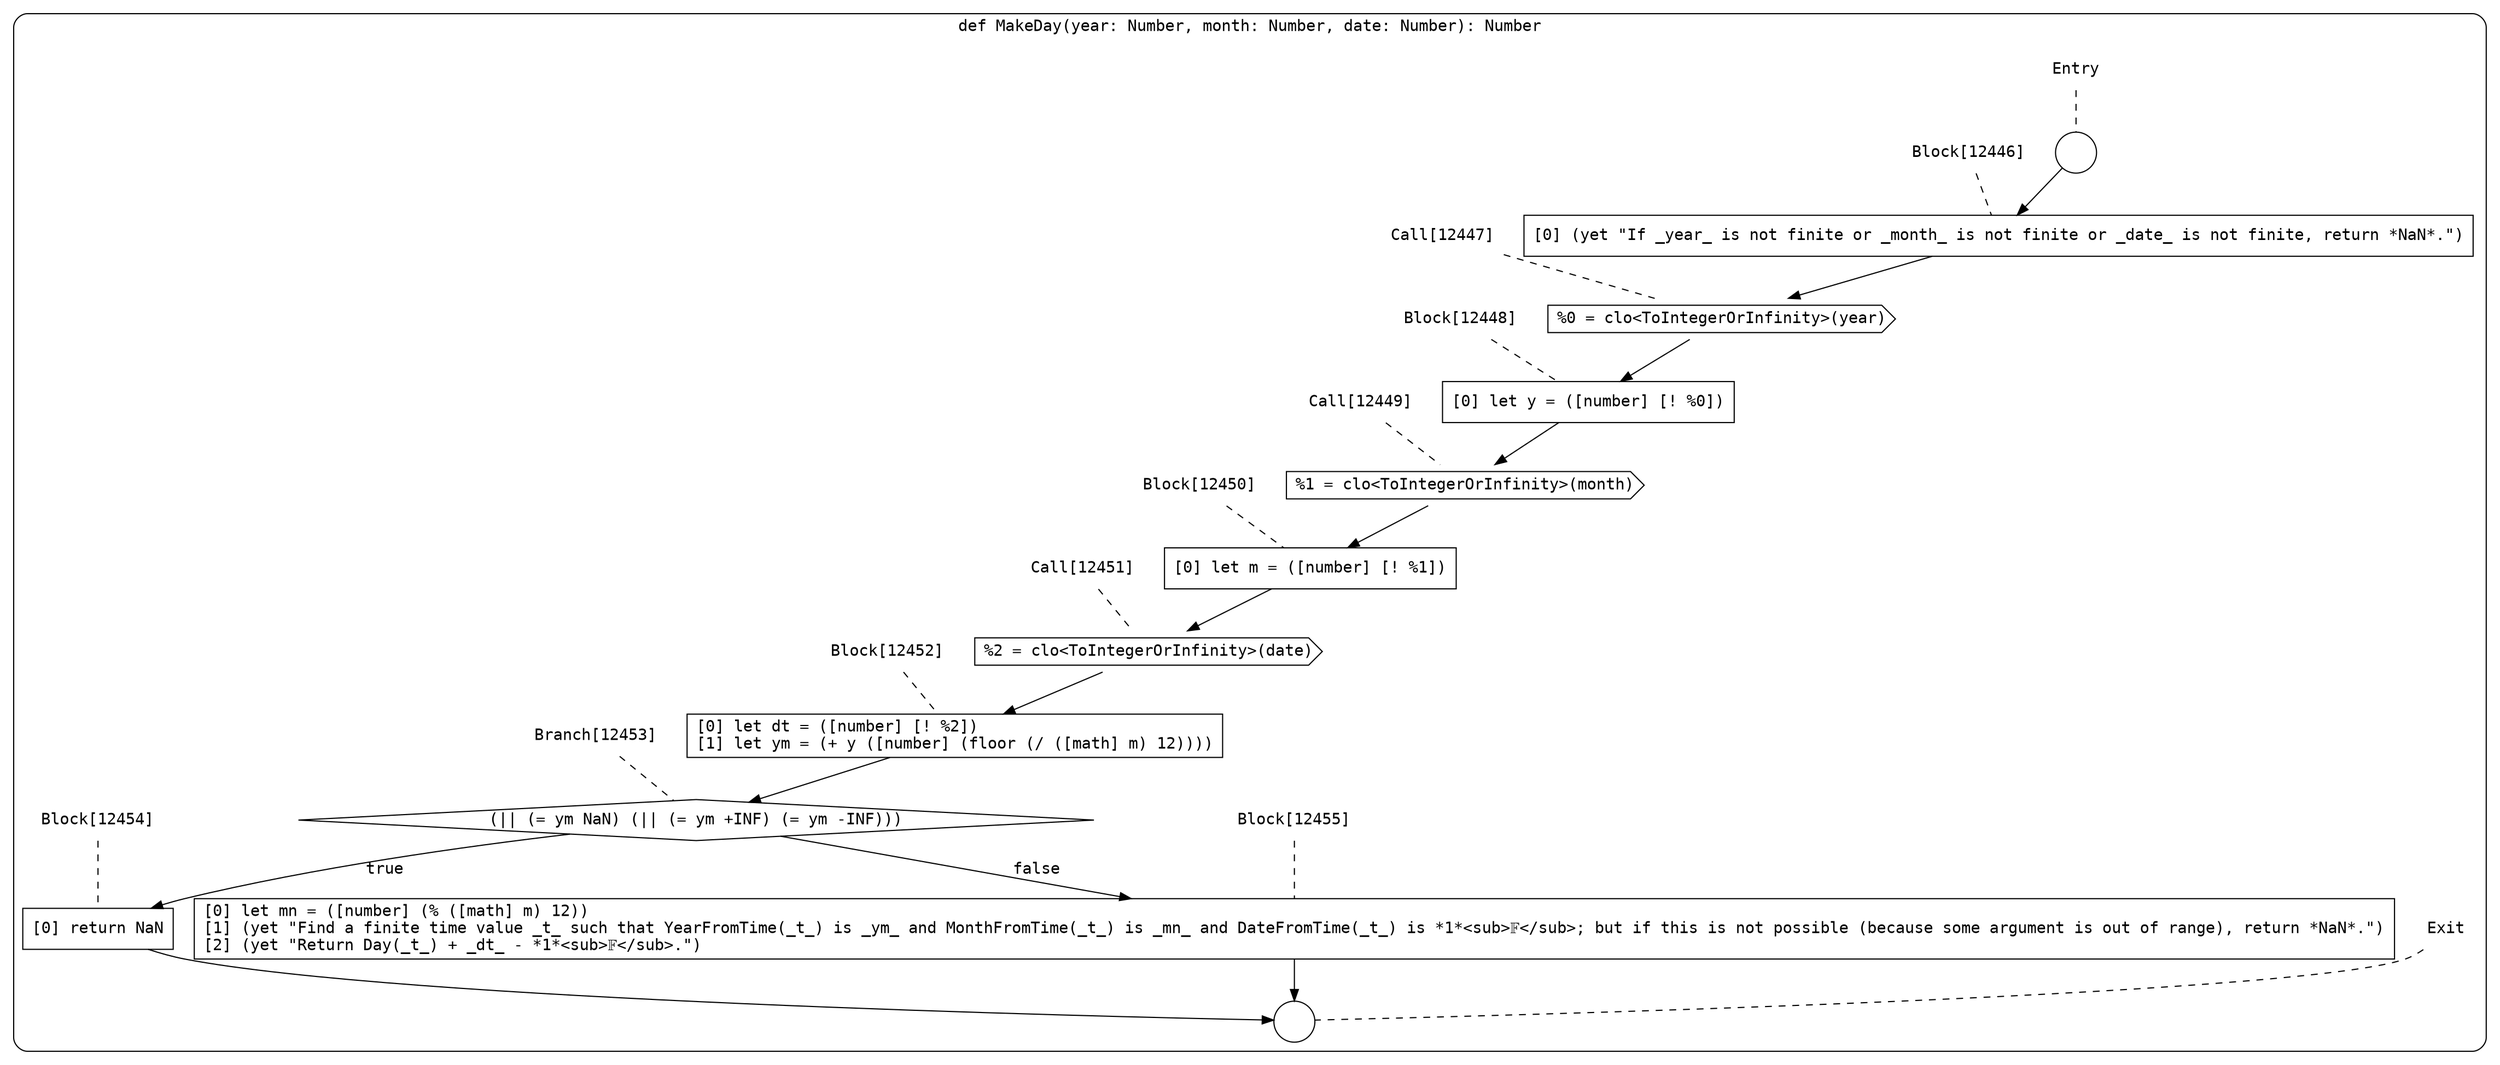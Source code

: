 digraph {
  graph [fontname = "Consolas"]
  node [fontname = "Consolas"]
  edge [fontname = "Consolas"]
  subgraph cluster2113 {
    label = "def MakeDay(year: Number, month: Number, date: Number): Number"
    style = rounded
    cluster2113_entry_name [shape=none, label=<<font color="black">Entry</font>>]
    cluster2113_entry_name -> cluster2113_entry [arrowhead=none, color="black", style=dashed]
    cluster2113_entry [shape=circle label=" " color="black" fillcolor="white" style=filled]
    cluster2113_entry -> node12446 [color="black"]
    cluster2113_exit_name [shape=none, label=<<font color="black">Exit</font>>]
    cluster2113_exit_name -> cluster2113_exit [arrowhead=none, color="black", style=dashed]
    cluster2113_exit [shape=circle label=" " color="black" fillcolor="white" style=filled]
    node12446_name [shape=none, label=<<font color="black">Block[12446]</font>>]
    node12446_name -> node12446 [arrowhead=none, color="black", style=dashed]
    node12446 [shape=box, label=<<font color="black">[0] (yet &quot;If _year_ is not finite or _month_ is not finite or _date_ is not finite, return *NaN*.&quot;)<BR ALIGN="LEFT"/></font>> color="black" fillcolor="white", style=filled]
    node12446 -> node12447 [color="black"]
    node12447_name [shape=none, label=<<font color="black">Call[12447]</font>>]
    node12447_name -> node12447 [arrowhead=none, color="black", style=dashed]
    node12447 [shape=cds, label=<<font color="black">%0 = clo&lt;ToIntegerOrInfinity&gt;(year)</font>> color="black" fillcolor="white", style=filled]
    node12447 -> node12448 [color="black"]
    node12448_name [shape=none, label=<<font color="black">Block[12448]</font>>]
    node12448_name -> node12448 [arrowhead=none, color="black", style=dashed]
    node12448 [shape=box, label=<<font color="black">[0] let y = ([number] [! %0])<BR ALIGN="LEFT"/></font>> color="black" fillcolor="white", style=filled]
    node12448 -> node12449 [color="black"]
    node12449_name [shape=none, label=<<font color="black">Call[12449]</font>>]
    node12449_name -> node12449 [arrowhead=none, color="black", style=dashed]
    node12449 [shape=cds, label=<<font color="black">%1 = clo&lt;ToIntegerOrInfinity&gt;(month)</font>> color="black" fillcolor="white", style=filled]
    node12449 -> node12450 [color="black"]
    node12450_name [shape=none, label=<<font color="black">Block[12450]</font>>]
    node12450_name -> node12450 [arrowhead=none, color="black", style=dashed]
    node12450 [shape=box, label=<<font color="black">[0] let m = ([number] [! %1])<BR ALIGN="LEFT"/></font>> color="black" fillcolor="white", style=filled]
    node12450 -> node12451 [color="black"]
    node12451_name [shape=none, label=<<font color="black">Call[12451]</font>>]
    node12451_name -> node12451 [arrowhead=none, color="black", style=dashed]
    node12451 [shape=cds, label=<<font color="black">%2 = clo&lt;ToIntegerOrInfinity&gt;(date)</font>> color="black" fillcolor="white", style=filled]
    node12451 -> node12452 [color="black"]
    node12452_name [shape=none, label=<<font color="black">Block[12452]</font>>]
    node12452_name -> node12452 [arrowhead=none, color="black", style=dashed]
    node12452 [shape=box, label=<<font color="black">[0] let dt = ([number] [! %2])<BR ALIGN="LEFT"/>[1] let ym = (+ y ([number] (floor (/ ([math] m) 12))))<BR ALIGN="LEFT"/></font>> color="black" fillcolor="white", style=filled]
    node12452 -> node12453 [color="black"]
    node12453_name [shape=none, label=<<font color="black">Branch[12453]</font>>]
    node12453_name -> node12453 [arrowhead=none, color="black", style=dashed]
    node12453 [shape=diamond, label=<<font color="black">(|| (= ym NaN) (|| (= ym +INF) (= ym -INF)))</font>> color="black" fillcolor="white", style=filled]
    node12453 -> node12454 [label=<<font color="black">true</font>> color="black"]
    node12453 -> node12455 [label=<<font color="black">false</font>> color="black"]
    node12454_name [shape=none, label=<<font color="black">Block[12454]</font>>]
    node12454_name -> node12454 [arrowhead=none, color="black", style=dashed]
    node12454 [shape=box, label=<<font color="black">[0] return NaN<BR ALIGN="LEFT"/></font>> color="black" fillcolor="white", style=filled]
    node12454 -> cluster2113_exit [color="black"]
    node12455_name [shape=none, label=<<font color="black">Block[12455]</font>>]
    node12455_name -> node12455 [arrowhead=none, color="black", style=dashed]
    node12455 [shape=box, label=<<font color="black">[0] let mn = ([number] (% ([math] m) 12))<BR ALIGN="LEFT"/>[1] (yet &quot;Find a finite time value _t_ such that YearFromTime(_t_) is _ym_ and MonthFromTime(_t_) is _mn_ and DateFromTime(_t_) is *1*&lt;sub&gt;𝔽&lt;/sub&gt;; but if this is not possible (because some argument is out of range), return *NaN*.&quot;)<BR ALIGN="LEFT"/>[2] (yet &quot;Return Day(_t_) + _dt_ - *1*&lt;sub&gt;𝔽&lt;/sub&gt;.&quot;)<BR ALIGN="LEFT"/></font>> color="black" fillcolor="white", style=filled]
    node12455 -> cluster2113_exit [color="black"]
  }
}